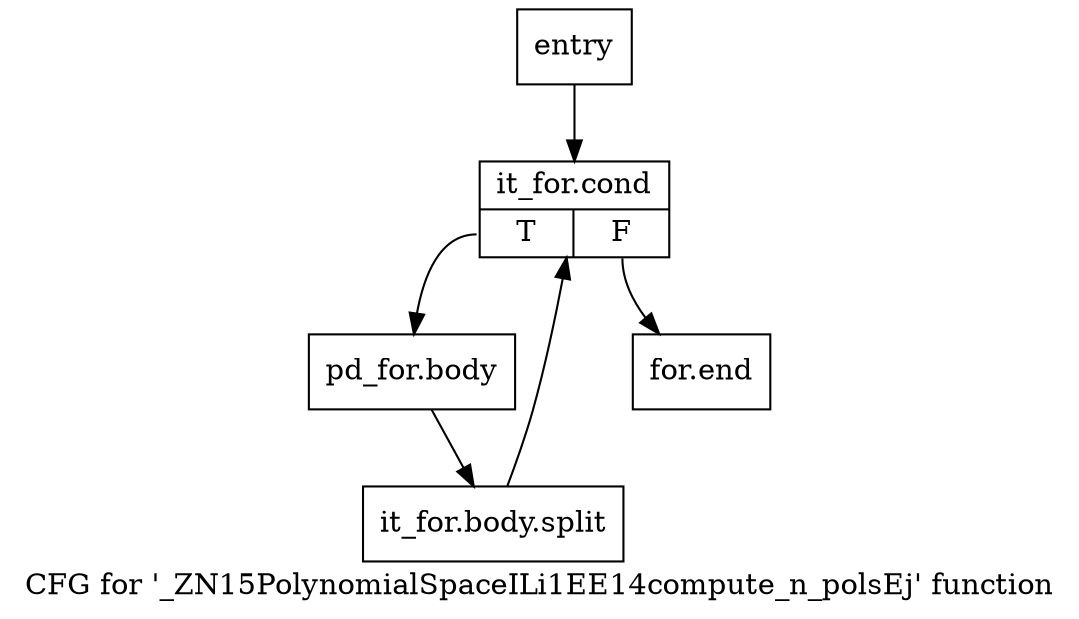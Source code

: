 digraph "CFG for '_ZN15PolynomialSpaceILi1EE14compute_n_polsEj' function" {
	label="CFG for '_ZN15PolynomialSpaceILi1EE14compute_n_polsEj' function";

	Node0x6daf240 [shape=record,label="{entry}"];
	Node0x6daf240 -> Node0x6daf290;
	Node0x6daf290 [shape=record,label="{it_for.cond|{<s0>T|<s1>F}}"];
	Node0x6daf290:s0 -> Node0x6daf600;
	Node0x6daf290:s1 -> Node0x6daf650;
	Node0x6daf600 [shape=record,label="{pd_for.body}"];
	Node0x6daf600 -> Node0xb05a940;
	Node0xb05a940 [shape=record,label="{it_for.body.split}"];
	Node0xb05a940 -> Node0x6daf290;
	Node0x6daf650 [shape=record,label="{for.end}"];
}
